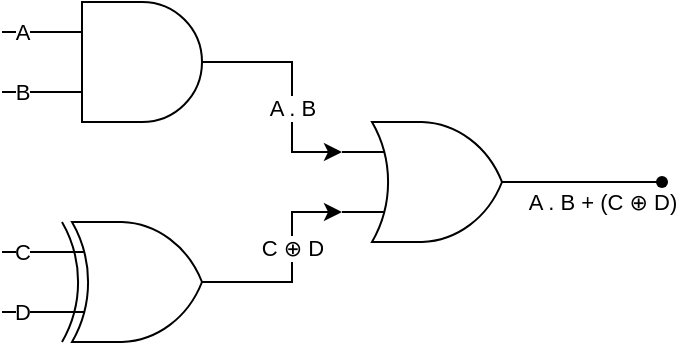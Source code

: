 <mxfile version="22.1.4" type="github">
  <diagram name="Página-1" id="pJMQw-MOUGjKWYrBZDLu">
    <mxGraphModel dx="530" dy="315" grid="1" gridSize="10" guides="1" tooltips="1" connect="1" arrows="1" fold="1" page="1" pageScale="1" pageWidth="827" pageHeight="1169" math="0" shadow="0">
      <root>
        <mxCell id="0" />
        <mxCell id="1" parent="0" />
        <mxCell id="xiYzu2wBnNJd63WfAGaV-10" value="A" style="edgeStyle=orthogonalEdgeStyle;rounded=0;orthogonalLoop=1;jettySize=auto;html=1;exitX=0;exitY=0.25;exitDx=0;exitDy=0;exitPerimeter=0;endArrow=none;endFill=0;" edge="1" parent="1" source="xiYzu2wBnNJd63WfAGaV-3">
          <mxGeometry relative="1" as="geometry">
            <mxPoint x="20" y="135" as="targetPoint" />
          </mxGeometry>
        </mxCell>
        <mxCell id="xiYzu2wBnNJd63WfAGaV-11" value="B" style="edgeStyle=orthogonalEdgeStyle;rounded=0;orthogonalLoop=1;jettySize=auto;html=1;exitX=0;exitY=0.75;exitDx=0;exitDy=0;exitPerimeter=0;endArrow=none;endFill=0;" edge="1" parent="1" source="xiYzu2wBnNJd63WfAGaV-3">
          <mxGeometry relative="1" as="geometry">
            <mxPoint x="20" y="165" as="targetPoint" />
          </mxGeometry>
        </mxCell>
        <mxCell id="xiYzu2wBnNJd63WfAGaV-3" value="" style="verticalLabelPosition=bottom;shadow=0;dashed=0;align=center;html=1;verticalAlign=top;shape=mxgraph.electrical.logic_gates.logic_gate;operation=and;" vertex="1" parent="1">
          <mxGeometry x="40" y="120" width="100" height="60" as="geometry" />
        </mxCell>
        <mxCell id="xiYzu2wBnNJd63WfAGaV-12" value="C" style="edgeStyle=orthogonalEdgeStyle;rounded=0;orthogonalLoop=1;jettySize=auto;html=1;exitX=0;exitY=0.25;exitDx=0;exitDy=0;exitPerimeter=0;endArrow=none;endFill=0;" edge="1" parent="1" source="xiYzu2wBnNJd63WfAGaV-4">
          <mxGeometry relative="1" as="geometry">
            <mxPoint x="20" y="245" as="targetPoint" />
          </mxGeometry>
        </mxCell>
        <mxCell id="xiYzu2wBnNJd63WfAGaV-13" value="D" style="edgeStyle=orthogonalEdgeStyle;rounded=0;orthogonalLoop=1;jettySize=auto;html=1;exitX=0;exitY=0.75;exitDx=0;exitDy=0;exitPerimeter=0;endArrow=none;endFill=0;" edge="1" parent="1" source="xiYzu2wBnNJd63WfAGaV-4">
          <mxGeometry relative="1" as="geometry">
            <mxPoint x="20" y="275" as="targetPoint" />
          </mxGeometry>
        </mxCell>
        <mxCell id="xiYzu2wBnNJd63WfAGaV-4" value="" style="verticalLabelPosition=bottom;shadow=0;dashed=0;align=center;html=1;verticalAlign=top;shape=mxgraph.electrical.logic_gates.logic_gate;operation=xor;" vertex="1" parent="1">
          <mxGeometry x="40" y="230" width="100" height="60" as="geometry" />
        </mxCell>
        <mxCell id="xiYzu2wBnNJd63WfAGaV-9" value="A . B + (C&amp;nbsp;⊕&amp;nbsp;D)" style="edgeStyle=orthogonalEdgeStyle;rounded=0;orthogonalLoop=1;jettySize=auto;html=1;endArrow=none;endFill=0;" edge="1" parent="1" source="xiYzu2wBnNJd63WfAGaV-5" target="xiYzu2wBnNJd63WfAGaV-8">
          <mxGeometry y="-10" relative="1" as="geometry">
            <mxPoint as="offset" />
          </mxGeometry>
        </mxCell>
        <mxCell id="xiYzu2wBnNJd63WfAGaV-5" value="" style="verticalLabelPosition=bottom;shadow=0;dashed=0;align=center;html=1;verticalAlign=top;shape=mxgraph.electrical.logic_gates.logic_gate;operation=or;" vertex="1" parent="1">
          <mxGeometry x="190" y="180" width="100" height="60" as="geometry" />
        </mxCell>
        <mxCell id="xiYzu2wBnNJd63WfAGaV-6" value="A . B" style="edgeStyle=orthogonalEdgeStyle;rounded=0;orthogonalLoop=1;jettySize=auto;html=1;exitX=1;exitY=0.5;exitDx=0;exitDy=0;exitPerimeter=0;entryX=0;entryY=0.25;entryDx=0;entryDy=0;entryPerimeter=0;" edge="1" parent="1" source="xiYzu2wBnNJd63WfAGaV-3" target="xiYzu2wBnNJd63WfAGaV-5">
          <mxGeometry relative="1" as="geometry" />
        </mxCell>
        <mxCell id="xiYzu2wBnNJd63WfAGaV-7" value="C&amp;nbsp;⊕&amp;nbsp;D" style="edgeStyle=orthogonalEdgeStyle;rounded=0;orthogonalLoop=1;jettySize=auto;html=1;exitX=1;exitY=0.5;exitDx=0;exitDy=0;exitPerimeter=0;entryX=0;entryY=0.75;entryDx=0;entryDy=0;entryPerimeter=0;" edge="1" parent="1" source="xiYzu2wBnNJd63WfAGaV-4" target="xiYzu2wBnNJd63WfAGaV-5">
          <mxGeometry relative="1" as="geometry" />
        </mxCell>
        <mxCell id="xiYzu2wBnNJd63WfAGaV-8" value="" style="shape=waypoint;sketch=0;size=6;pointerEvents=1;points=[];fillColor=default;resizable=0;rotatable=0;perimeter=centerPerimeter;snapToPoint=1;verticalAlign=top;shadow=0;dashed=0;" vertex="1" parent="1">
          <mxGeometry x="340" y="200" width="20" height="20" as="geometry" />
        </mxCell>
      </root>
    </mxGraphModel>
  </diagram>
</mxfile>
